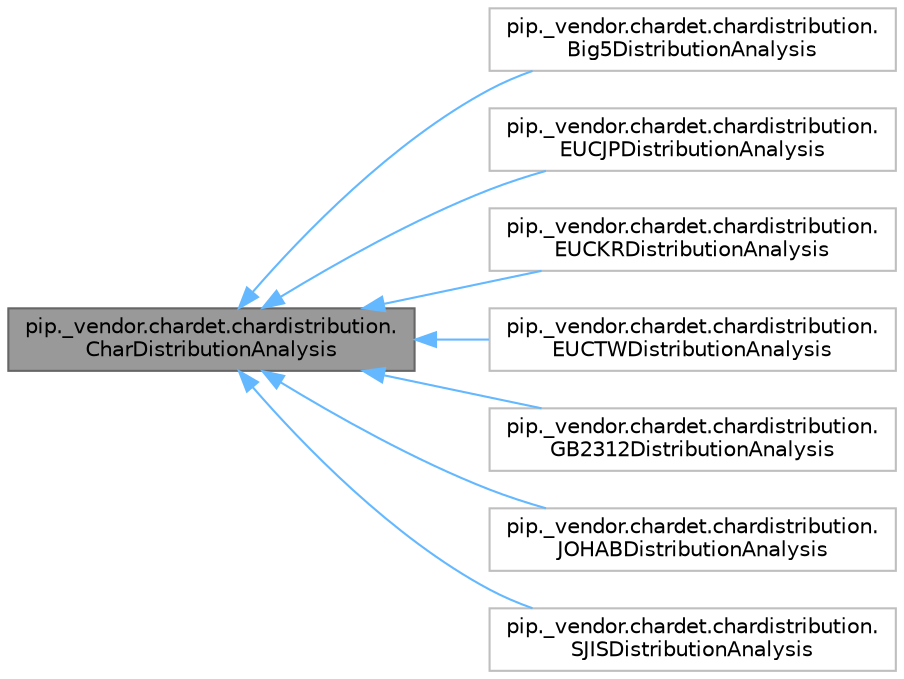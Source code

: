 digraph "pip._vendor.chardet.chardistribution.CharDistributionAnalysis"
{
 // LATEX_PDF_SIZE
  bgcolor="transparent";
  edge [fontname=Helvetica,fontsize=10,labelfontname=Helvetica,labelfontsize=10];
  node [fontname=Helvetica,fontsize=10,shape=box,height=0.2,width=0.4];
  rankdir="LR";
  Node1 [id="Node000001",label="pip._vendor.chardet.chardistribution.\lCharDistributionAnalysis",height=0.2,width=0.4,color="gray40", fillcolor="grey60", style="filled", fontcolor="black",tooltip=" "];
  Node1 -> Node2 [id="edge1_Node000001_Node000002",dir="back",color="steelblue1",style="solid",tooltip=" "];
  Node2 [id="Node000002",label="pip._vendor.chardet.chardistribution.\lBig5DistributionAnalysis",height=0.2,width=0.4,color="grey75", fillcolor="white", style="filled",URL="$d8/d7b/classpip_1_1__vendor_1_1chardet_1_1chardistribution_1_1Big5DistributionAnalysis.html",tooltip=" "];
  Node1 -> Node3 [id="edge2_Node000001_Node000003",dir="back",color="steelblue1",style="solid",tooltip=" "];
  Node3 [id="Node000003",label="pip._vendor.chardet.chardistribution.\lEUCJPDistributionAnalysis",height=0.2,width=0.4,color="grey75", fillcolor="white", style="filled",URL="$d3/d23/classpip_1_1__vendor_1_1chardet_1_1chardistribution_1_1EUCJPDistributionAnalysis.html",tooltip=" "];
  Node1 -> Node4 [id="edge3_Node000001_Node000004",dir="back",color="steelblue1",style="solid",tooltip=" "];
  Node4 [id="Node000004",label="pip._vendor.chardet.chardistribution.\lEUCKRDistributionAnalysis",height=0.2,width=0.4,color="grey75", fillcolor="white", style="filled",URL="$db/d98/classpip_1_1__vendor_1_1chardet_1_1chardistribution_1_1EUCKRDistributionAnalysis.html",tooltip=" "];
  Node1 -> Node5 [id="edge4_Node000001_Node000005",dir="back",color="steelblue1",style="solid",tooltip=" "];
  Node5 [id="Node000005",label="pip._vendor.chardet.chardistribution.\lEUCTWDistributionAnalysis",height=0.2,width=0.4,color="grey75", fillcolor="white", style="filled",URL="$df/d96/classpip_1_1__vendor_1_1chardet_1_1chardistribution_1_1EUCTWDistributionAnalysis.html",tooltip=" "];
  Node1 -> Node6 [id="edge5_Node000001_Node000006",dir="back",color="steelblue1",style="solid",tooltip=" "];
  Node6 [id="Node000006",label="pip._vendor.chardet.chardistribution.\lGB2312DistributionAnalysis",height=0.2,width=0.4,color="grey75", fillcolor="white", style="filled",URL="$d6/dfa/classpip_1_1__vendor_1_1chardet_1_1chardistribution_1_1GB2312DistributionAnalysis.html",tooltip=" "];
  Node1 -> Node7 [id="edge6_Node000001_Node000007",dir="back",color="steelblue1",style="solid",tooltip=" "];
  Node7 [id="Node000007",label="pip._vendor.chardet.chardistribution.\lJOHABDistributionAnalysis",height=0.2,width=0.4,color="grey75", fillcolor="white", style="filled",URL="$d9/d1f/classpip_1_1__vendor_1_1chardet_1_1chardistribution_1_1JOHABDistributionAnalysis.html",tooltip=" "];
  Node1 -> Node8 [id="edge7_Node000001_Node000008",dir="back",color="steelblue1",style="solid",tooltip=" "];
  Node8 [id="Node000008",label="pip._vendor.chardet.chardistribution.\lSJISDistributionAnalysis",height=0.2,width=0.4,color="grey75", fillcolor="white", style="filled",URL="$d9/d97/classpip_1_1__vendor_1_1chardet_1_1chardistribution_1_1SJISDistributionAnalysis.html",tooltip=" "];
}
